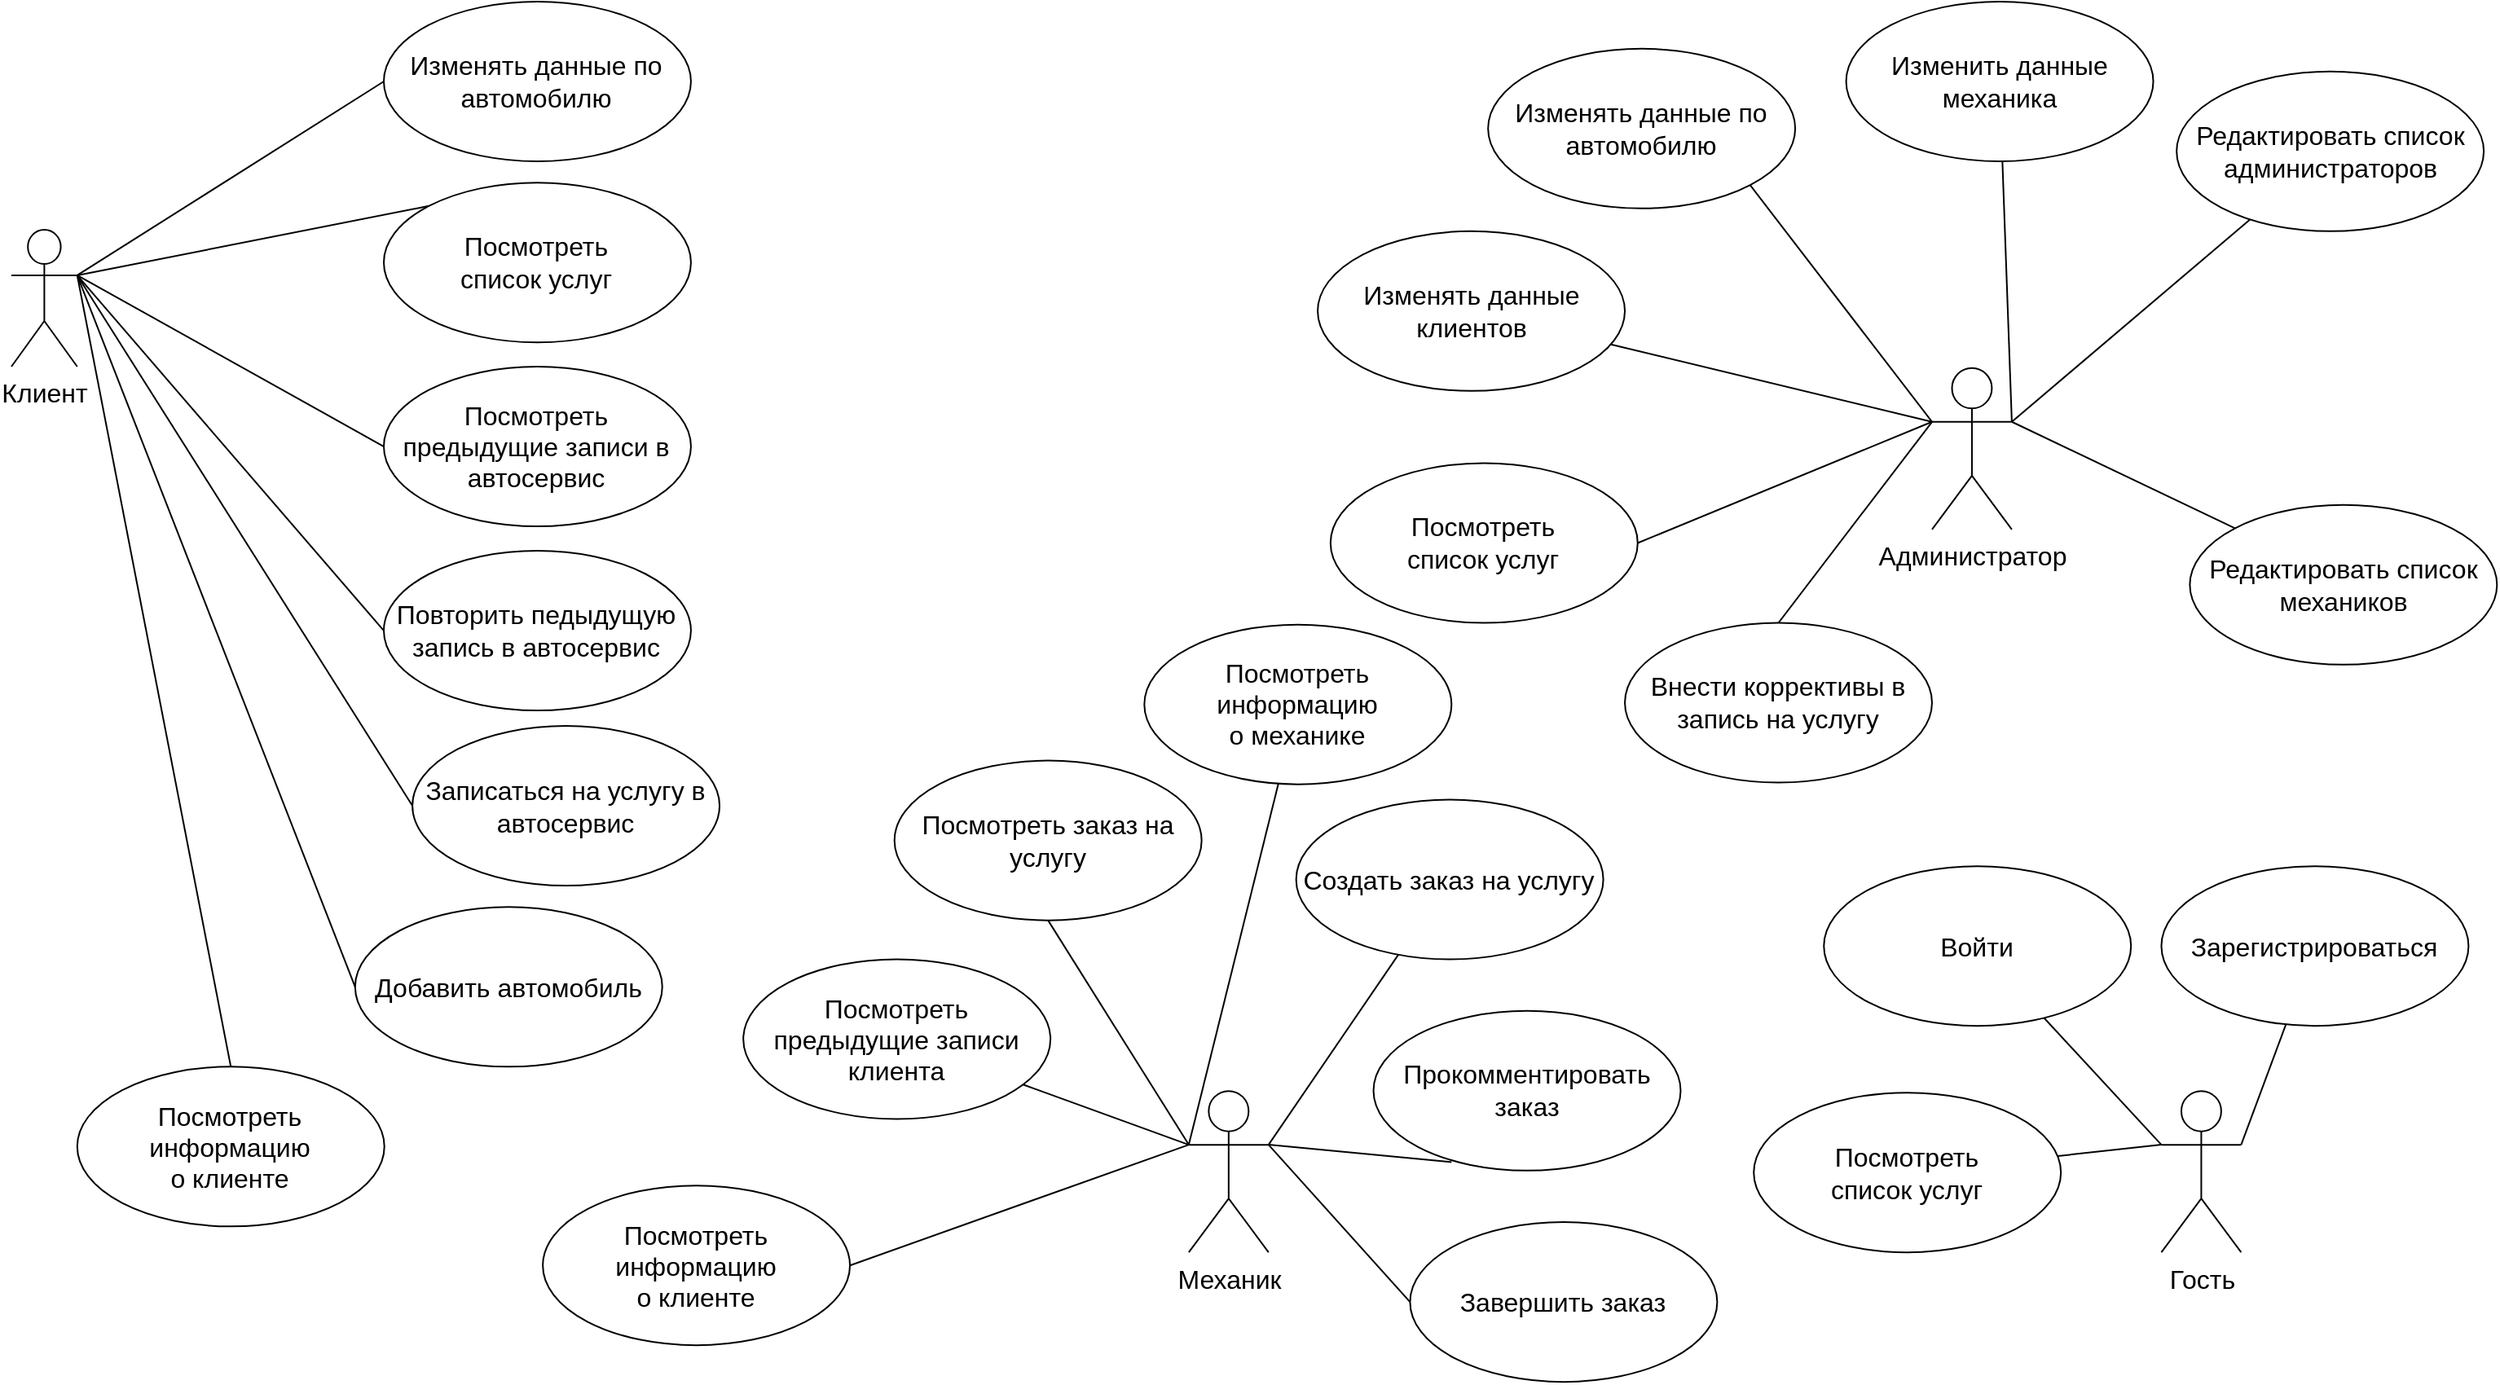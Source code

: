 <mxfile version="21.6.8" type="device">
  <diagram name="Страница — 1" id="rFT7zGWfTj7aJVHtDNVF">
    <mxGraphModel dx="1705" dy="1048" grid="1" gridSize="10" guides="1" tooltips="1" connect="1" arrows="1" fold="1" page="1" pageScale="1" pageWidth="1600" pageHeight="900" math="0" shadow="0">
      <root>
        <mxCell id="0" />
        <mxCell id="1" parent="0" />
        <mxCell id="xt4A00bB3W41TfvX6-nI-26" value="Изменить данные механика" style="ellipse;whiteSpace=wrap;html=1;fontSize=16;container=0;movable=1;resizable=1;rotatable=1;deletable=1;editable=1;locked=0;connectable=1;" parent="1" vertex="1">
          <mxGeometry x="1165.787" y="30.0" width="188.474" height="98.01" as="geometry" />
        </mxCell>
        <mxCell id="xt4A00bB3W41TfvX6-nI-28" style="rounded=0;orthogonalLoop=1;jettySize=auto;html=1;exitX=1;exitY=0.333;exitDx=0;exitDy=0;exitPerimeter=0;endArrow=none;endFill=0;fontSize=16;movable=1;resizable=1;rotatable=1;deletable=1;editable=1;locked=0;connectable=1;" parent="1" source="xt4A00bB3W41TfvX6-nI-21" target="xt4A00bB3W41TfvX6-nI-26" edge="1">
          <mxGeometry relative="1" as="geometry" />
        </mxCell>
        <mxCell id="xt4A00bB3W41TfvX6-nI-1" value="Клиент" style="shape=umlActor;verticalLabelPosition=bottom;verticalAlign=top;html=1;fontSize=16;container=0;movable=1;resizable=1;rotatable=1;deletable=1;editable=1;locked=0;connectable=1;" parent="1" vertex="1">
          <mxGeometry x="40" y="169.997" width="40.387" height="84.009" as="geometry" />
        </mxCell>
        <mxCell id="xt4A00bB3W41TfvX6-nI-2" value="Посмотреть предыдущие записи в автосервис" style="ellipse;whiteSpace=wrap;html=1;fontSize=16;container=0;movable=1;resizable=1;rotatable=1;deletable=1;editable=1;locked=0;connectable=1;" parent="1" vertex="1">
          <mxGeometry x="268.497" y="254.01" width="188.474" height="98.01" as="geometry" />
        </mxCell>
        <mxCell id="xt4A00bB3W41TfvX6-nI-9" style="rounded=0;orthogonalLoop=1;jettySize=auto;html=1;exitX=1;exitY=0.333;exitDx=0;exitDy=0;exitPerimeter=0;entryX=0;entryY=0.5;entryDx=0;entryDy=0;endArrow=none;endFill=0;fontSize=16;movable=1;resizable=1;rotatable=1;deletable=1;editable=1;locked=0;connectable=1;" parent="1" source="xt4A00bB3W41TfvX6-nI-1" target="xt4A00bB3W41TfvX6-nI-2" edge="1">
          <mxGeometry relative="1" as="geometry" />
        </mxCell>
        <mxCell id="xt4A00bB3W41TfvX6-nI-3" value="Повторить педыдущую запись в автосервис" style="ellipse;whiteSpace=wrap;html=1;fontSize=16;container=0;movable=1;resizable=1;rotatable=1;deletable=1;editable=1;locked=0;connectable=1;" parent="1" vertex="1">
          <mxGeometry x="268.497" y="367.019" width="188.474" height="98.01" as="geometry" />
        </mxCell>
        <mxCell id="xt4A00bB3W41TfvX6-nI-10" style="rounded=0;orthogonalLoop=1;jettySize=auto;html=1;exitX=1;exitY=0.333;exitDx=0;exitDy=0;exitPerimeter=0;entryX=0;entryY=0.5;entryDx=0;entryDy=0;endArrow=none;endFill=0;fontSize=16;movable=1;resizable=1;rotatable=1;deletable=1;editable=1;locked=0;connectable=1;" parent="1" source="xt4A00bB3W41TfvX6-nI-1" target="xt4A00bB3W41TfvX6-nI-3" edge="1">
          <mxGeometry relative="1" as="geometry" />
        </mxCell>
        <mxCell id="xt4A00bB3W41TfvX6-nI-4" value="Записаться на услугу в автосервис" style="ellipse;whiteSpace=wrap;html=1;fontSize=16;container=0;movable=1;resizable=1;rotatable=1;deletable=1;editable=1;locked=0;connectable=1;" parent="1" vertex="1">
          <mxGeometry x="286.056" y="474.511" width="188.474" height="98.01" as="geometry" />
        </mxCell>
        <mxCell id="xt4A00bB3W41TfvX6-nI-11" style="rounded=0;orthogonalLoop=1;jettySize=auto;html=1;exitX=1;exitY=0.333;exitDx=0;exitDy=0;exitPerimeter=0;entryX=0;entryY=0.5;entryDx=0;entryDy=0;endArrow=none;endFill=0;fontSize=16;movable=1;resizable=1;rotatable=1;deletable=1;editable=1;locked=0;connectable=1;" parent="1" source="xt4A00bB3W41TfvX6-nI-1" target="xt4A00bB3W41TfvX6-nI-4" edge="1">
          <mxGeometry relative="1" as="geometry" />
        </mxCell>
        <mxCell id="xt4A00bB3W41TfvX6-nI-7" value="Зарегистрироваться" style="ellipse;whiteSpace=wrap;html=1;fontSize=16;container=0;movable=1;resizable=1;rotatable=1;deletable=1;editable=1;locked=0;connectable=1;" parent="1" vertex="1">
          <mxGeometry x="1359.226" y="560.581" width="188.474" height="98.01" as="geometry" />
        </mxCell>
        <mxCell id="xt4A00bB3W41TfvX6-nI-8" value="Войти" style="ellipse;whiteSpace=wrap;html=1;fontSize=16;container=0;movable=1;resizable=1;rotatable=1;deletable=1;editable=1;locked=0;connectable=1;" parent="1" vertex="1">
          <mxGeometry x="1152.129" y="560.578" width="188.474" height="98.01" as="geometry" />
        </mxCell>
        <mxCell id="xt4A00bB3W41TfvX6-nI-20" value="Механик" style="shape=umlActor;verticalLabelPosition=bottom;verticalAlign=top;html=1;fontSize=16;container=0;movable=1;resizable=1;rotatable=1;deletable=1;editable=1;locked=0;connectable=1;" parent="1" vertex="1">
          <mxGeometry x="762.438" y="698.565" width="48.954" height="99.01" as="geometry" />
        </mxCell>
        <mxCell id="xt4A00bB3W41TfvX6-nI-21" value="Администратор" style="shape=umlActor;verticalLabelPosition=bottom;verticalAlign=top;html=1;fontSize=16;container=0;movable=1;resizable=1;rotatable=1;deletable=1;editable=1;locked=0;connectable=1;" parent="1" vertex="1">
          <mxGeometry x="1218.499" y="254.915" width="48.954" height="99.01" as="geometry" />
        </mxCell>
        <mxCell id="xt4A00bB3W41TfvX6-nI-30" value="Изменять данные&lt;br style=&quot;font-size: 16px;&quot;&gt;клиентов" style="ellipse;whiteSpace=wrap;html=1;fontSize=16;container=0;movable=1;resizable=1;rotatable=1;deletable=1;editable=1;locked=0;connectable=1;" parent="1" vertex="1">
          <mxGeometry x="841.54" y="170.913" width="188.474" height="98.01" as="geometry" />
        </mxCell>
        <mxCell id="xt4A00bB3W41TfvX6-nI-33" style="rounded=0;orthogonalLoop=1;jettySize=auto;html=1;exitX=0;exitY=0.333;exitDx=0;exitDy=0;exitPerimeter=0;endArrow=none;endFill=0;fontSize=16;movable=1;resizable=1;rotatable=1;deletable=1;editable=1;locked=0;connectable=1;" parent="1" source="xt4A00bB3W41TfvX6-nI-21" target="xt4A00bB3W41TfvX6-nI-30" edge="1">
          <mxGeometry relative="1" as="geometry" />
        </mxCell>
        <mxCell id="xt4A00bB3W41TfvX6-nI-37" value="Редактировать список&lt;br style=&quot;font-size: 16px;&quot;&gt;механиков" style="ellipse;whiteSpace=wrap;html=1;fontSize=16;container=0;movable=1;resizable=1;rotatable=1;deletable=1;editable=1;locked=0;connectable=1;" parent="1" vertex="1">
          <mxGeometry x="1376.682" y="338.92" width="188.474" height="98.01" as="geometry" />
        </mxCell>
        <mxCell id="xt4A00bB3W41TfvX6-nI-39" style="rounded=0;orthogonalLoop=1;jettySize=auto;html=1;exitX=1;exitY=0.333;exitDx=0;exitDy=0;exitPerimeter=0;entryX=0;entryY=0;entryDx=0;entryDy=0;endArrow=none;endFill=0;fontSize=16;movable=1;resizable=1;rotatable=1;deletable=1;editable=1;locked=0;connectable=1;" parent="1" source="xt4A00bB3W41TfvX6-nI-21" target="xt4A00bB3W41TfvX6-nI-37" edge="1">
          <mxGeometry relative="1" as="geometry" />
        </mxCell>
        <mxCell id="2HP6Z1mTHP6KHNjBaBBQ-11" style="rounded=0;orthogonalLoop=1;jettySize=auto;html=1;exitX=0.5;exitY=1;exitDx=0;exitDy=0;entryX=0;entryY=0.333;entryDx=0;entryDy=0;entryPerimeter=0;endArrow=none;endFill=0;movable=1;resizable=1;rotatable=1;deletable=1;editable=1;locked=0;connectable=1;fontSize=16;" parent="1" source="xt4A00bB3W41TfvX6-nI-41" target="xt4A00bB3W41TfvX6-nI-20" edge="1">
          <mxGeometry relative="1" as="geometry" />
        </mxCell>
        <mxCell id="xt4A00bB3W41TfvX6-nI-41" value="Посмотреть заказ на услугу" style="ellipse;whiteSpace=wrap;html=1;fontSize=16;container=0;movable=1;resizable=1;rotatable=1;deletable=1;editable=1;locked=0;connectable=1;" parent="1" vertex="1">
          <mxGeometry x="581.846" y="495.812" width="188.474" height="98.01" as="geometry" />
        </mxCell>
        <mxCell id="xt4A00bB3W41TfvX6-nI-42" value="Внести коррективы в запись на услугу" style="ellipse;whiteSpace=wrap;html=1;fontSize=16;container=0;movable=1;resizable=1;rotatable=1;deletable=1;editable=1;locked=0;connectable=1;" parent="1" vertex="1">
          <mxGeometry x="1030.02" y="411.245" width="188.474" height="98.01" as="geometry" />
        </mxCell>
        <mxCell id="xt4A00bB3W41TfvX6-nI-51" style="rounded=0;orthogonalLoop=1;jettySize=auto;html=1;exitX=0;exitY=0.333;exitDx=0;exitDy=0;exitPerimeter=0;entryX=0.5;entryY=0;entryDx=0;entryDy=0;endArrow=none;endFill=0;fontSize=16;movable=1;resizable=1;rotatable=1;deletable=1;editable=1;locked=0;connectable=1;" parent="1" source="xt4A00bB3W41TfvX6-nI-21" target="xt4A00bB3W41TfvX6-nI-42" edge="1">
          <mxGeometry relative="1" as="geometry" />
        </mxCell>
        <mxCell id="xt4A00bB3W41TfvX6-nI-58" value="Создать заказ на услугу" style="ellipse;whiteSpace=wrap;html=1;fontSize=16;container=0;movable=1;resizable=1;rotatable=1;deletable=1;editable=1;locked=0;connectable=1;" parent="1" vertex="1">
          <mxGeometry x="828.316" y="519.733" width="188.474" height="98.01" as="geometry" />
        </mxCell>
        <mxCell id="xt4A00bB3W41TfvX6-nI-60" style="rounded=0;orthogonalLoop=1;jettySize=auto;html=1;exitX=1;exitY=0.333;exitDx=0;exitDy=0;exitPerimeter=0;endArrow=none;endFill=0;fontSize=16;movable=1;resizable=1;rotatable=1;deletable=1;editable=1;locked=0;connectable=1;" parent="1" source="xt4A00bB3W41TfvX6-nI-20" target="xt4A00bB3W41TfvX6-nI-58" edge="1">
          <mxGeometry relative="1" as="geometry">
            <mxPoint x="497.456" y="625.373" as="targetPoint" />
          </mxGeometry>
        </mxCell>
        <mxCell id="xt4A00bB3W41TfvX6-nI-67" value="Посмотреть предыдущие записи клиента" style="ellipse;whiteSpace=wrap;html=1;fontSize=16;container=0;movable=1;resizable=1;rotatable=1;deletable=1;editable=1;locked=0;connectable=1;" parent="1" vertex="1">
          <mxGeometry x="489.096" y="617.734" width="188.474" height="98.01" as="geometry" />
        </mxCell>
        <mxCell id="xt4A00bB3W41TfvX6-nI-68" style="rounded=0;orthogonalLoop=1;jettySize=auto;html=1;exitX=0;exitY=0.333;exitDx=0;exitDy=0;exitPerimeter=0;endArrow=none;endFill=0;fontSize=16;movable=1;resizable=1;rotatable=1;deletable=1;editable=1;locked=0;connectable=1;" parent="1" source="xt4A00bB3W41TfvX6-nI-20" target="xt4A00bB3W41TfvX6-nI-67" edge="1">
          <mxGeometry relative="1" as="geometry" />
        </mxCell>
        <mxCell id="xt4A00bB3W41TfvX6-nI-76" style="rounded=0;orthogonalLoop=1;jettySize=auto;html=1;entryX=1;entryY=0.333;entryDx=0;entryDy=0;entryPerimeter=0;exitX=0.254;exitY=0.947;exitDx=0;exitDy=0;exitPerimeter=0;endArrow=none;endFill=0;fontSize=16;movable=1;resizable=1;rotatable=1;deletable=1;editable=1;locked=0;connectable=1;" parent="1" source="xt4A00bB3W41TfvX6-nI-69" target="xt4A00bB3W41TfvX6-nI-20" edge="1">
          <mxGeometry relative="1" as="geometry" />
        </mxCell>
        <mxCell id="xt4A00bB3W41TfvX6-nI-69" value="Прокомментировать заказ" style="ellipse;whiteSpace=wrap;html=1;fontSize=16;container=0;movable=1;resizable=1;rotatable=1;deletable=1;editable=1;locked=0;connectable=1;" parent="1" vertex="1">
          <mxGeometry x="875.773" y="649.388" width="188.474" height="98.01" as="geometry" />
        </mxCell>
        <mxCell id="xt4A00bB3W41TfvX6-nI-70" value="Завершить заказ" style="ellipse;whiteSpace=wrap;html=1;fontSize=16;container=0;movable=1;resizable=1;rotatable=1;deletable=1;editable=1;locked=0;connectable=1;" parent="1" vertex="1">
          <mxGeometry x="898.21" y="779.06" width="188.474" height="98.01" as="geometry" />
        </mxCell>
        <mxCell id="xt4A00bB3W41TfvX6-nI-77" style="rounded=0;orthogonalLoop=1;jettySize=auto;html=1;exitX=1;exitY=0.333;exitDx=0;exitDy=0;exitPerimeter=0;entryX=0;entryY=0.5;entryDx=0;entryDy=0;endArrow=none;endFill=0;fontSize=16;movable=1;resizable=1;rotatable=1;deletable=1;editable=1;locked=0;connectable=1;" parent="1" source="xt4A00bB3W41TfvX6-nI-20" target="xt4A00bB3W41TfvX6-nI-70" edge="1">
          <mxGeometry relative="1" as="geometry" />
        </mxCell>
        <mxCell id="xt4A00bB3W41TfvX6-nI-81" value="Посмотреть информацию &lt;br style=&quot;font-size: 16px;&quot;&gt;о клиенте" style="ellipse;whiteSpace=wrap;html=1;fontSize=16;container=0;movable=1;resizable=1;rotatable=1;deletable=1;editable=1;locked=0;connectable=1;" parent="1" vertex="1">
          <mxGeometry x="366.056" y="756.604" width="188.474" height="98.01" as="geometry" />
        </mxCell>
        <mxCell id="26vWwkH34DzzowoFXH3y-8" style="rounded=0;orthogonalLoop=1;jettySize=auto;html=1;exitX=0;exitY=0.333;exitDx=0;exitDy=0;exitPerimeter=0;entryX=1;entryY=0.5;entryDx=0;entryDy=0;endArrow=none;endFill=0;movable=1;resizable=1;rotatable=1;deletable=1;editable=1;locked=0;connectable=1;fontSize=16;" parent="1" source="xt4A00bB3W41TfvX6-nI-20" target="xt4A00bB3W41TfvX6-nI-81" edge="1">
          <mxGeometry relative="1" as="geometry" />
        </mxCell>
        <mxCell id="xt4A00bB3W41TfvX6-nI-23" value="Редактировать список&lt;br style=&quot;font-size: 16px;&quot;&gt;администраторов" style="ellipse;whiteSpace=wrap;html=1;fontSize=16;container=0;movable=1;resizable=1;rotatable=1;deletable=1;editable=1;locked=0;connectable=1;" parent="1" vertex="1">
          <mxGeometry x="1368.578" y="72.911" width="188.474" height="98.01" as="geometry" />
        </mxCell>
        <mxCell id="xt4A00bB3W41TfvX6-nI-29" style="rounded=0;orthogonalLoop=1;jettySize=auto;html=1;exitX=1;exitY=0.333;exitDx=0;exitDy=0;exitPerimeter=0;endArrow=none;endFill=0;fontSize=16;movable=1;resizable=1;rotatable=1;deletable=1;editable=1;locked=0;connectable=1;" parent="1" source="xt4A00bB3W41TfvX6-nI-21" target="xt4A00bB3W41TfvX6-nI-23" edge="1">
          <mxGeometry relative="1" as="geometry" />
        </mxCell>
        <mxCell id="0H8jcV70mHahDILYcAus-3" style="rounded=0;orthogonalLoop=1;jettySize=auto;html=1;exitX=1;exitY=0.333;exitDx=0;exitDy=0;exitPerimeter=0;endArrow=none;endFill=0;movable=1;resizable=1;rotatable=1;deletable=1;editable=1;locked=0;connectable=1;fontSize=16;" parent="1" source="0H8jcV70mHahDILYcAus-2" target="xt4A00bB3W41TfvX6-nI-7" edge="1">
          <mxGeometry relative="1" as="geometry" />
        </mxCell>
        <mxCell id="0H8jcV70mHahDILYcAus-7" style="rounded=0;orthogonalLoop=1;jettySize=auto;html=1;exitX=0;exitY=0.333;exitDx=0;exitDy=0;exitPerimeter=0;endArrow=none;endFill=0;movable=1;resizable=1;rotatable=1;deletable=1;editable=1;locked=0;connectable=1;fontSize=16;" parent="1" source="0H8jcV70mHahDILYcAus-2" target="xt4A00bB3W41TfvX6-nI-8" edge="1">
          <mxGeometry relative="1" as="geometry" />
        </mxCell>
        <mxCell id="0H8jcV70mHahDILYcAus-2" value="Гость" style="shape=umlActor;verticalLabelPosition=bottom;verticalAlign=top;html=1;fontSize=16;container=0;movable=1;resizable=1;rotatable=1;deletable=1;editable=1;locked=0;connectable=1;" parent="1" vertex="1">
          <mxGeometry x="1359.229" y="698.565" width="48.954" height="99.01" as="geometry" />
        </mxCell>
        <mxCell id="26vWwkH34DzzowoFXH3y-4" value="Добавить автомобиль" style="ellipse;whiteSpace=wrap;html=1;fontSize=16;container=0;movable=1;resizable=1;rotatable=1;deletable=1;editable=1;locked=0;connectable=1;" parent="1" vertex="1">
          <mxGeometry x="250.904" y="585.645" width="188.474" height="98.01" as="geometry" />
        </mxCell>
        <mxCell id="26vWwkH34DzzowoFXH3y-5" style="rounded=0;orthogonalLoop=1;jettySize=auto;html=1;exitX=1;exitY=0.333;exitDx=0;exitDy=0;exitPerimeter=0;entryX=0;entryY=0.5;entryDx=0;entryDy=0;endArrow=none;endFill=0;movable=1;resizable=1;rotatable=1;deletable=1;editable=1;locked=0;connectable=1;fontSize=16;" parent="1" source="xt4A00bB3W41TfvX6-nI-1" target="26vWwkH34DzzowoFXH3y-4" edge="1">
          <mxGeometry relative="1" as="geometry" />
        </mxCell>
        <mxCell id="26vWwkH34DzzowoFXH3y-11" value="Посмотреть &lt;br style=&quot;font-size: 16px;&quot;&gt;список услуг" style="ellipse;whiteSpace=wrap;html=1;fontSize=16;container=0;movable=1;resizable=1;rotatable=1;deletable=1;editable=1;locked=0;connectable=1;" parent="1" vertex="1">
          <mxGeometry x="268.492" y="141.115" width="188.474" height="98.01" as="geometry" />
        </mxCell>
        <mxCell id="2HP6Z1mTHP6KHNjBaBBQ-1" value="Изменять данные по автомобилю" style="ellipse;whiteSpace=wrap;html=1;fontSize=16;container=0;movable=1;resizable=1;rotatable=1;deletable=1;editable=1;locked=0;connectable=1;" parent="1" vertex="1">
          <mxGeometry x="946.082" y="58.89" width="188.474" height="98.01" as="geometry" />
        </mxCell>
        <mxCell id="2HP6Z1mTHP6KHNjBaBBQ-13" style="rounded=0;orthogonalLoop=1;jettySize=auto;html=1;exitX=1;exitY=0.5;exitDx=0;exitDy=0;entryX=0;entryY=0.333;entryDx=0;entryDy=0;entryPerimeter=0;endArrow=none;endFill=0;movable=1;resizable=1;rotatable=1;deletable=1;editable=1;locked=0;connectable=1;fontSize=16;" parent="1" source="2HP6Z1mTHP6KHNjBaBBQ-2" target="xt4A00bB3W41TfvX6-nI-21" edge="1">
          <mxGeometry relative="1" as="geometry" />
        </mxCell>
        <mxCell id="2HP6Z1mTHP6KHNjBaBBQ-2" value="Посмотреть &lt;br style=&quot;font-size: 16px;&quot;&gt;список услуг" style="ellipse;whiteSpace=wrap;html=1;fontSize=16;container=0;movable=1;resizable=1;rotatable=1;deletable=1;editable=1;locked=0;connectable=1;" parent="1" vertex="1">
          <mxGeometry x="849.414" y="313.238" width="188.474" height="98.01" as="geometry" />
        </mxCell>
        <mxCell id="26vWwkH34DzzowoFXH3y-2" value="Изменять данные по автомобилю" style="ellipse;whiteSpace=wrap;html=1;fontSize=16;container=0;movable=1;resizable=1;rotatable=1;deletable=1;editable=1;locked=0;connectable=1;" parent="1" vertex="1">
          <mxGeometry x="268.492" y="30" width="188.474" height="98.01" as="geometry" />
        </mxCell>
        <mxCell id="2HP6Z1mTHP6KHNjBaBBQ-7" style="rounded=0;orthogonalLoop=1;jettySize=auto;html=1;exitX=0.5;exitY=0;exitDx=0;exitDy=0;entryX=1;entryY=0.333;entryDx=0;entryDy=0;entryPerimeter=0;endArrow=none;endFill=0;movable=1;resizable=1;rotatable=1;deletable=1;editable=1;locked=0;connectable=1;fontSize=16;" parent="1" source="2HP6Z1mTHP6KHNjBaBBQ-6" target="xt4A00bB3W41TfvX6-nI-1" edge="1">
          <mxGeometry relative="1" as="geometry" />
        </mxCell>
        <mxCell id="2HP6Z1mTHP6KHNjBaBBQ-6" value="Посмотреть информацию &lt;br style=&quot;font-size: 16px;&quot;&gt;о клиенте" style="ellipse;whiteSpace=wrap;html=1;fontSize=16;container=0;movable=1;resizable=1;rotatable=1;deletable=1;editable=1;locked=0;connectable=1;" parent="1" vertex="1">
          <mxGeometry x="80.382" y="683.653" width="188.474" height="98.01" as="geometry" />
        </mxCell>
        <mxCell id="2HP6Z1mTHP6KHNjBaBBQ-9" value="Посмотреть информацию &lt;br style=&quot;font-size: 16px;&quot;&gt;о механике" style="ellipse;whiteSpace=wrap;html=1;fontSize=16;container=0;movable=1;resizable=1;rotatable=1;deletable=1;editable=1;locked=0;connectable=1;" parent="1" vertex="1">
          <mxGeometry x="735.161" y="412.314" width="188.474" height="98.01" as="geometry" />
        </mxCell>
        <mxCell id="FsRa_-zGsaQI86y9_CzZ-1" value="Посмотреть &lt;br style=&quot;font-size: 16px;&quot;&gt;список услуг" style="ellipse;whiteSpace=wrap;html=1;fontSize=16;container=0;movable=1;resizable=1;rotatable=1;deletable=1;editable=1;locked=0;connectable=1;" parent="1" vertex="1">
          <mxGeometry x="1109.107" y="699.572" width="188.474" height="98.01" as="geometry" />
        </mxCell>
        <mxCell id="26vWwkH34DzzowoFXH3y-12" style="rounded=0;orthogonalLoop=1;jettySize=auto;html=1;exitX=1;exitY=0.333;exitDx=0;exitDy=0;exitPerimeter=0;entryX=0;entryY=0;entryDx=0;entryDy=0;endArrow=none;endFill=0;movable=1;resizable=1;rotatable=1;deletable=1;editable=1;locked=0;connectable=1;fontSize=16;" parent="1" source="xt4A00bB3W41TfvX6-nI-1" target="26vWwkH34DzzowoFXH3y-11" edge="1">
          <mxGeometry relative="1" as="geometry" />
        </mxCell>
        <mxCell id="2HP6Z1mTHP6KHNjBaBBQ-12" style="rounded=0;orthogonalLoop=1;jettySize=auto;html=1;exitX=0;exitY=0.333;exitDx=0;exitDy=0;exitPerimeter=0;entryX=1;entryY=1;entryDx=0;entryDy=0;endArrow=none;endFill=0;movable=1;resizable=1;rotatable=1;deletable=1;editable=1;locked=0;connectable=1;fontSize=16;" parent="1" source="xt4A00bB3W41TfvX6-nI-21" target="2HP6Z1mTHP6KHNjBaBBQ-1" edge="1">
          <mxGeometry relative="1" as="geometry" />
        </mxCell>
        <mxCell id="26vWwkH34DzzowoFXH3y-3" style="rounded=0;orthogonalLoop=1;jettySize=auto;html=1;exitX=1;exitY=0.333;exitDx=0;exitDy=0;exitPerimeter=0;entryX=0;entryY=0.5;entryDx=0;entryDy=0;endArrow=none;endFill=0;movable=1;resizable=1;rotatable=1;deletable=1;editable=1;locked=0;connectable=1;fontSize=16;" parent="1" source="xt4A00bB3W41TfvX6-nI-1" target="26vWwkH34DzzowoFXH3y-2" edge="1">
          <mxGeometry relative="1" as="geometry" />
        </mxCell>
        <mxCell id="2HP6Z1mTHP6KHNjBaBBQ-10" style="rounded=0;orthogonalLoop=1;jettySize=auto;html=1;exitX=0;exitY=0.333;exitDx=0;exitDy=0;exitPerimeter=0;endArrow=none;endFill=0;movable=1;resizable=1;rotatable=1;deletable=1;editable=1;locked=0;connectable=1;fontSize=16;" parent="1" source="xt4A00bB3W41TfvX6-nI-20" target="2HP6Z1mTHP6KHNjBaBBQ-9" edge="1">
          <mxGeometry relative="1" as="geometry" />
        </mxCell>
        <mxCell id="FsRa_-zGsaQI86y9_CzZ-2" style="rounded=0;orthogonalLoop=1;jettySize=auto;html=1;exitX=0;exitY=0.333;exitDx=0;exitDy=0;exitPerimeter=0;endArrow=none;endFill=0;movable=1;resizable=1;rotatable=1;deletable=1;editable=1;locked=0;connectable=1;fontSize=16;" parent="1" source="0H8jcV70mHahDILYcAus-2" target="FsRa_-zGsaQI86y9_CzZ-1" edge="1">
          <mxGeometry relative="1" as="geometry" />
        </mxCell>
      </root>
    </mxGraphModel>
  </diagram>
</mxfile>
